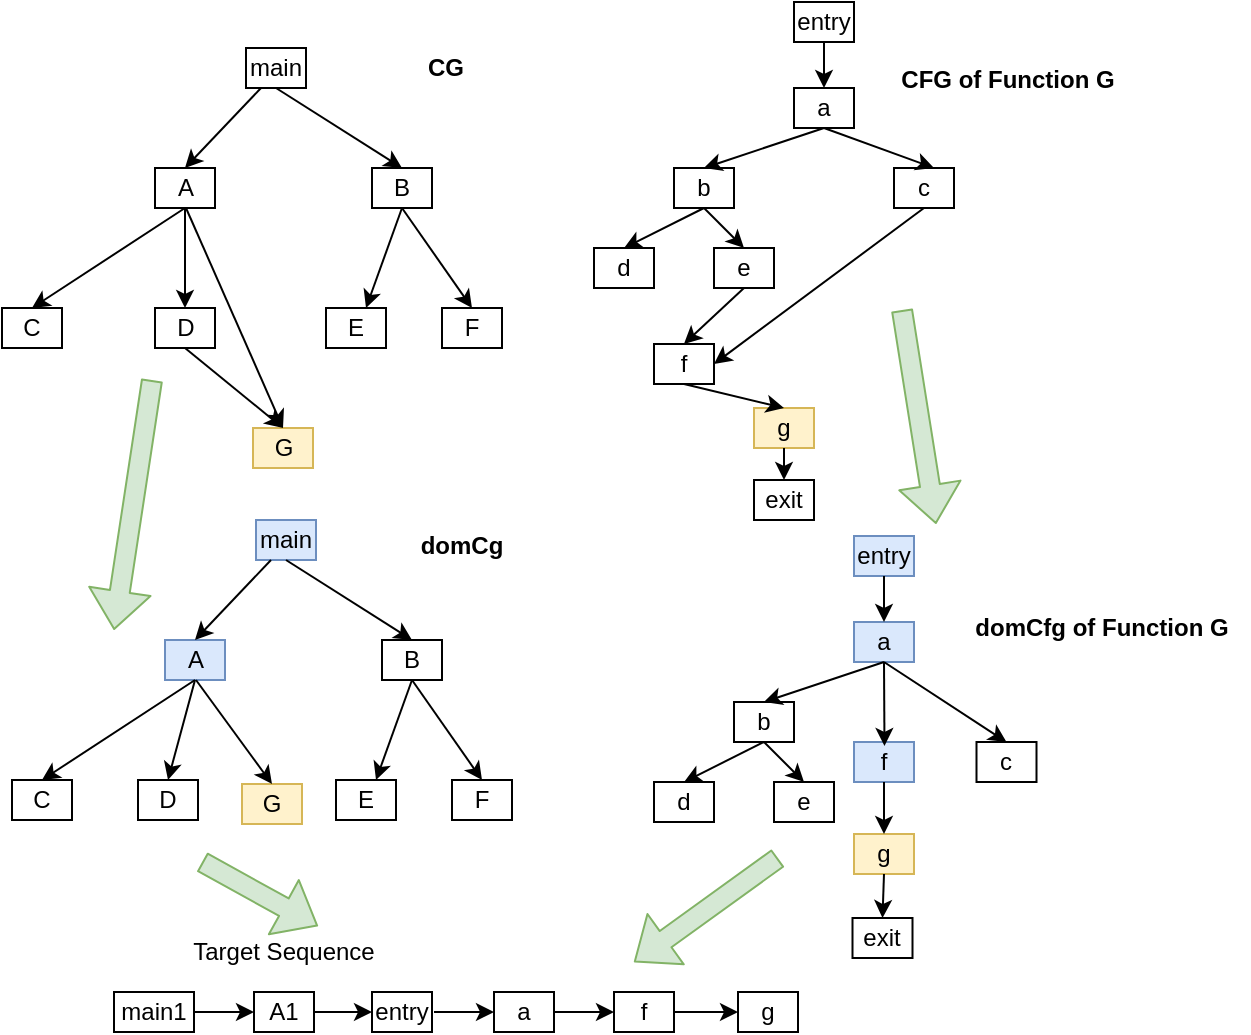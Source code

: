 <mxfile version="14.8.2" type="github">
  <diagram id="c43xZAE3Vjhdf0p7inSZ" name="Page-1">
    <mxGraphModel dx="1038" dy="499" grid="0" gridSize="10" guides="1" tooltips="1" connect="1" arrows="1" fold="1" page="1" pageScale="1" pageWidth="827" pageHeight="1169" math="0" shadow="0">
      <root>
        <mxCell id="0" />
        <mxCell id="1" parent="0" />
        <mxCell id="x4hKiG_jA6550UAF2UbZ-1" value="entry" style="rounded=0;whiteSpace=wrap;html=1;" parent="1" vertex="1">
          <mxGeometry x="520" y="248" width="30" height="20" as="geometry" />
        </mxCell>
        <mxCell id="x4hKiG_jA6550UAF2UbZ-9" value="c" style="rounded=0;whiteSpace=wrap;html=1;" parent="1" vertex="1">
          <mxGeometry x="570" y="331" width="30" height="20" as="geometry" />
        </mxCell>
        <mxCell id="x4hKiG_jA6550UAF2UbZ-10" value="a" style="rounded=0;whiteSpace=wrap;html=1;" parent="1" vertex="1">
          <mxGeometry x="520" y="291" width="30" height="20" as="geometry" />
        </mxCell>
        <mxCell id="x4hKiG_jA6550UAF2UbZ-12" value="b" style="rounded=0;whiteSpace=wrap;html=1;" parent="1" vertex="1">
          <mxGeometry x="460" y="331" width="30" height="20" as="geometry" />
        </mxCell>
        <mxCell id="x4hKiG_jA6550UAF2UbZ-14" value="e" style="rounded=0;whiteSpace=wrap;html=1;" parent="1" vertex="1">
          <mxGeometry x="480" y="371" width="30" height="20" as="geometry" />
        </mxCell>
        <mxCell id="x4hKiG_jA6550UAF2UbZ-15" value="d" style="rounded=0;whiteSpace=wrap;html=1;" parent="1" vertex="1">
          <mxGeometry x="420" y="371" width="30" height="20" as="geometry" />
        </mxCell>
        <mxCell id="x4hKiG_jA6550UAF2UbZ-16" value="f" style="rounded=0;whiteSpace=wrap;html=1;" parent="1" vertex="1">
          <mxGeometry x="450" y="419" width="30" height="20" as="geometry" />
        </mxCell>
        <mxCell id="x4hKiG_jA6550UAF2UbZ-17" value="main1" style="rounded=0;whiteSpace=wrap;html=1;" parent="1" vertex="1">
          <mxGeometry x="180" y="743" width="40" height="20" as="geometry" />
        </mxCell>
        <mxCell id="x4hKiG_jA6550UAF2UbZ-18" value="g" style="rounded=0;whiteSpace=wrap;html=1;fillColor=#fff2cc;strokeColor=#d6b656;" parent="1" vertex="1">
          <mxGeometry x="500" y="451" width="30" height="20" as="geometry" />
        </mxCell>
        <mxCell id="x4hKiG_jA6550UAF2UbZ-20" value="" style="endArrow=classic;html=1;exitX=0.5;exitY=1;exitDx=0;exitDy=0;entryX=1;entryY=0.5;entryDx=0;entryDy=0;" parent="1" source="x4hKiG_jA6550UAF2UbZ-9" target="x4hKiG_jA6550UAF2UbZ-16" edge="1">
          <mxGeometry width="50" height="50" relative="1" as="geometry">
            <mxPoint x="530" y="431" as="sourcePoint" />
            <mxPoint x="580" y="381" as="targetPoint" />
          </mxGeometry>
        </mxCell>
        <mxCell id="x4hKiG_jA6550UAF2UbZ-21" value="" style="endArrow=classic;html=1;exitX=0.5;exitY=1;exitDx=0;exitDy=0;entryX=0.5;entryY=0;entryDx=0;entryDy=0;" parent="1" source="x4hKiG_jA6550UAF2UbZ-1" target="x4hKiG_jA6550UAF2UbZ-10" edge="1">
          <mxGeometry width="50" height="50" relative="1" as="geometry">
            <mxPoint x="770" y="461" as="sourcePoint" />
            <mxPoint x="820" y="411" as="targetPoint" />
          </mxGeometry>
        </mxCell>
        <mxCell id="x4hKiG_jA6550UAF2UbZ-22" value="" style="endArrow=classic;html=1;exitX=0.5;exitY=1;exitDx=0;exitDy=0;entryX=0.5;entryY=0;entryDx=0;entryDy=0;" parent="1" source="x4hKiG_jA6550UAF2UbZ-10" target="x4hKiG_jA6550UAF2UbZ-12" edge="1">
          <mxGeometry width="50" height="50" relative="1" as="geometry">
            <mxPoint x="640" y="461" as="sourcePoint" />
            <mxPoint x="690" y="411" as="targetPoint" />
          </mxGeometry>
        </mxCell>
        <mxCell id="x4hKiG_jA6550UAF2UbZ-23" value="" style="endArrow=classic;html=1;exitX=0.5;exitY=1;exitDx=0;exitDy=0;" parent="1" source="x4hKiG_jA6550UAF2UbZ-10" edge="1">
          <mxGeometry width="50" height="50" relative="1" as="geometry">
            <mxPoint x="610" y="481" as="sourcePoint" />
            <mxPoint x="590" y="331" as="targetPoint" />
          </mxGeometry>
        </mxCell>
        <mxCell id="x4hKiG_jA6550UAF2UbZ-24" value="" style="endArrow=classic;html=1;exitX=0.5;exitY=1;exitDx=0;exitDy=0;entryX=0.5;entryY=0;entryDx=0;entryDy=0;" parent="1" source="x4hKiG_jA6550UAF2UbZ-12" target="x4hKiG_jA6550UAF2UbZ-15" edge="1">
          <mxGeometry width="50" height="50" relative="1" as="geometry">
            <mxPoint x="770" y="461" as="sourcePoint" />
            <mxPoint x="820" y="411" as="targetPoint" />
          </mxGeometry>
        </mxCell>
        <mxCell id="x4hKiG_jA6550UAF2UbZ-25" value="" style="endArrow=classic;html=1;exitX=0.5;exitY=1;exitDx=0;exitDy=0;entryX=0.5;entryY=0;entryDx=0;entryDy=0;" parent="1" source="x4hKiG_jA6550UAF2UbZ-12" target="x4hKiG_jA6550UAF2UbZ-14" edge="1">
          <mxGeometry width="50" height="50" relative="1" as="geometry">
            <mxPoint x="650" y="481" as="sourcePoint" />
            <mxPoint x="700" y="431" as="targetPoint" />
          </mxGeometry>
        </mxCell>
        <mxCell id="x4hKiG_jA6550UAF2UbZ-26" value="" style="endArrow=classic;html=1;exitX=0.5;exitY=1;exitDx=0;exitDy=0;entryX=0.5;entryY=0;entryDx=0;entryDy=0;" parent="1" source="x4hKiG_jA6550UAF2UbZ-14" target="x4hKiG_jA6550UAF2UbZ-16" edge="1">
          <mxGeometry width="50" height="50" relative="1" as="geometry">
            <mxPoint x="580" y="561" as="sourcePoint" />
            <mxPoint x="630" y="511" as="targetPoint" />
          </mxGeometry>
        </mxCell>
        <mxCell id="x4hKiG_jA6550UAF2UbZ-27" value="" style="endArrow=classic;html=1;exitX=0.5;exitY=1;exitDx=0;exitDy=0;entryX=0.5;entryY=0;entryDx=0;entryDy=0;" parent="1" source="x4hKiG_jA6550UAF2UbZ-16" target="x4hKiG_jA6550UAF2UbZ-18" edge="1">
          <mxGeometry width="50" height="50" relative="1" as="geometry">
            <mxPoint x="770" y="461" as="sourcePoint" />
            <mxPoint x="520" y="471" as="targetPoint" />
          </mxGeometry>
        </mxCell>
        <mxCell id="x4hKiG_jA6550UAF2UbZ-29" value="exit" style="rounded=0;whiteSpace=wrap;html=1;" parent="1" vertex="1">
          <mxGeometry x="500" y="487" width="30" height="20" as="geometry" />
        </mxCell>
        <mxCell id="x4hKiG_jA6550UAF2UbZ-30" value="" style="endArrow=classic;html=1;exitX=0.5;exitY=1;exitDx=0;exitDy=0;entryX=0.5;entryY=0;entryDx=0;entryDy=0;" parent="1" source="x4hKiG_jA6550UAF2UbZ-18" target="x4hKiG_jA6550UAF2UbZ-29" edge="1">
          <mxGeometry width="50" height="50" relative="1" as="geometry">
            <mxPoint x="770" y="461" as="sourcePoint" />
            <mxPoint x="820" y="411" as="targetPoint" />
          </mxGeometry>
        </mxCell>
        <mxCell id="x4hKiG_jA6550UAF2UbZ-31" value="main" style="rounded=0;whiteSpace=wrap;html=1;" parent="1" vertex="1">
          <mxGeometry x="246" y="271" width="30" height="20" as="geometry" />
        </mxCell>
        <mxCell id="x4hKiG_jA6550UAF2UbZ-32" value="G" style="rounded=0;whiteSpace=wrap;html=1;fillColor=#fff2cc;strokeColor=#d6b656;" parent="1" vertex="1">
          <mxGeometry x="249.5" y="461" width="30" height="20" as="geometry" />
        </mxCell>
        <mxCell id="x4hKiG_jA6550UAF2UbZ-33" value="A" style="rounded=0;whiteSpace=wrap;html=1;" parent="1" vertex="1">
          <mxGeometry x="200.5" y="331" width="30" height="20" as="geometry" />
        </mxCell>
        <mxCell id="x4hKiG_jA6550UAF2UbZ-35" value="B" style="rounded=0;whiteSpace=wrap;html=1;" parent="1" vertex="1">
          <mxGeometry x="309" y="331" width="30" height="20" as="geometry" />
        </mxCell>
        <mxCell id="x4hKiG_jA6550UAF2UbZ-36" value="D" style="rounded=0;whiteSpace=wrap;html=1;" parent="1" vertex="1">
          <mxGeometry x="200.5" y="401" width="30" height="20" as="geometry" />
        </mxCell>
        <mxCell id="x4hKiG_jA6550UAF2UbZ-37" value="E" style="rounded=0;whiteSpace=wrap;html=1;" parent="1" vertex="1">
          <mxGeometry x="286" y="401" width="30" height="20" as="geometry" />
        </mxCell>
        <mxCell id="x4hKiG_jA6550UAF2UbZ-38" value="C" style="rounded=0;whiteSpace=wrap;html=1;" parent="1" vertex="1">
          <mxGeometry x="124" y="401" width="30" height="20" as="geometry" />
        </mxCell>
        <mxCell id="x4hKiG_jA6550UAF2UbZ-39" value="F" style="rounded=0;whiteSpace=wrap;html=1;" parent="1" vertex="1">
          <mxGeometry x="344" y="401" width="30" height="20" as="geometry" />
        </mxCell>
        <mxCell id="x4hKiG_jA6550UAF2UbZ-43" value="" style="endArrow=classic;html=1;exitX=0.25;exitY=1;exitDx=0;exitDy=0;entryX=0.5;entryY=0;entryDx=0;entryDy=0;" parent="1" source="x4hKiG_jA6550UAF2UbZ-31" edge="1" target="x4hKiG_jA6550UAF2UbZ-33">
          <mxGeometry width="50" height="50" relative="1" as="geometry">
            <mxPoint x="126" y="661" as="sourcePoint" />
            <mxPoint x="206" y="331" as="targetPoint" />
          </mxGeometry>
        </mxCell>
        <mxCell id="x4hKiG_jA6550UAF2UbZ-45" value="" style="endArrow=classic;html=1;exitX=0.5;exitY=1;exitDx=0;exitDy=0;entryX=0.5;entryY=0;entryDx=0;entryDy=0;" parent="1" source="x4hKiG_jA6550UAF2UbZ-31" target="x4hKiG_jA6550UAF2UbZ-35" edge="1">
          <mxGeometry width="50" height="50" relative="1" as="geometry">
            <mxPoint x="246" y="611" as="sourcePoint" />
            <mxPoint x="296" y="561" as="targetPoint" />
          </mxGeometry>
        </mxCell>
        <mxCell id="x4hKiG_jA6550UAF2UbZ-46" value="" style="endArrow=classic;html=1;exitX=0.5;exitY=1;exitDx=0;exitDy=0;entryX=0.5;entryY=0;entryDx=0;entryDy=0;" parent="1" source="x4hKiG_jA6550UAF2UbZ-33" target="x4hKiG_jA6550UAF2UbZ-38" edge="1">
          <mxGeometry width="50" height="50" relative="1" as="geometry">
            <mxPoint x="190.5" y="661" as="sourcePoint" />
            <mxPoint x="143" y="401" as="targetPoint" />
          </mxGeometry>
        </mxCell>
        <mxCell id="x4hKiG_jA6550UAF2UbZ-47" value="" style="endArrow=classic;html=1;entryX=0.5;entryY=0;entryDx=0;entryDy=0;" parent="1" target="x4hKiG_jA6550UAF2UbZ-32" edge="1">
          <mxGeometry width="50" height="50" relative="1" as="geometry">
            <mxPoint x="216" y="351" as="sourcePoint" />
            <mxPoint x="310.5" y="581" as="targetPoint" />
          </mxGeometry>
        </mxCell>
        <mxCell id="x4hKiG_jA6550UAF2UbZ-48" value="" style="endArrow=classic;html=1;exitX=0.5;exitY=1;exitDx=0;exitDy=0;" parent="1" source="x4hKiG_jA6550UAF2UbZ-35" edge="1">
          <mxGeometry width="50" height="50" relative="1" as="geometry">
            <mxPoint x="226" y="501" as="sourcePoint" />
            <mxPoint x="306" y="401" as="targetPoint" />
          </mxGeometry>
        </mxCell>
        <mxCell id="x4hKiG_jA6550UAF2UbZ-51" value="" style="endArrow=classic;html=1;" parent="1" edge="1">
          <mxGeometry width="50" height="50" relative="1" as="geometry">
            <mxPoint x="215.5" y="351" as="sourcePoint" />
            <mxPoint x="215.5" y="401" as="targetPoint" />
          </mxGeometry>
        </mxCell>
        <mxCell id="x4hKiG_jA6550UAF2UbZ-52" value="" style="endArrow=classic;html=1;exitX=0.5;exitY=1;exitDx=0;exitDy=0;entryX=0.5;entryY=0;entryDx=0;entryDy=0;" parent="1" source="x4hKiG_jA6550UAF2UbZ-35" edge="1" target="x4hKiG_jA6550UAF2UbZ-39">
          <mxGeometry width="50" height="50" relative="1" as="geometry">
            <mxPoint x="226" y="501" as="sourcePoint" />
            <mxPoint x="406" y="401" as="targetPoint" />
          </mxGeometry>
        </mxCell>
        <mxCell id="x4hKiG_jA6550UAF2UbZ-54" value="" style="endArrow=classic;html=1;exitX=0.5;exitY=1;exitDx=0;exitDy=0;" parent="1" source="x4hKiG_jA6550UAF2UbZ-36" edge="1">
          <mxGeometry width="50" height="50" relative="1" as="geometry">
            <mxPoint x="249.5" y="541" as="sourcePoint" />
            <mxPoint x="264.5" y="461" as="targetPoint" />
          </mxGeometry>
        </mxCell>
        <mxCell id="x4hKiG_jA6550UAF2UbZ-55" value="A1" style="rounded=0;whiteSpace=wrap;html=1;" parent="1" vertex="1">
          <mxGeometry x="250" y="743" width="30" height="20" as="geometry" />
        </mxCell>
        <mxCell id="x4hKiG_jA6550UAF2UbZ-56" value="entry" style="rounded=0;whiteSpace=wrap;html=1;" parent="1" vertex="1">
          <mxGeometry x="309" y="743" width="30" height="20" as="geometry" />
        </mxCell>
        <mxCell id="x4hKiG_jA6550UAF2UbZ-57" value="a" style="rounded=0;whiteSpace=wrap;html=1;" parent="1" vertex="1">
          <mxGeometry x="370" y="743" width="30" height="20" as="geometry" />
        </mxCell>
        <mxCell id="x4hKiG_jA6550UAF2UbZ-60" value="" style="endArrow=classic;html=1;exitX=1;exitY=0.5;exitDx=0;exitDy=0;entryX=0;entryY=0.5;entryDx=0;entryDy=0;" parent="1" source="x4hKiG_jA6550UAF2UbZ-17" target="x4hKiG_jA6550UAF2UbZ-55" edge="1">
          <mxGeometry width="50" height="50" relative="1" as="geometry">
            <mxPoint x="300" y="703" as="sourcePoint" />
            <mxPoint x="350" y="653" as="targetPoint" />
          </mxGeometry>
        </mxCell>
        <mxCell id="x4hKiG_jA6550UAF2UbZ-61" value="" style="endArrow=classic;html=1;exitX=1;exitY=0.5;exitDx=0;exitDy=0;entryX=0;entryY=0.5;entryDx=0;entryDy=0;" parent="1" source="x4hKiG_jA6550UAF2UbZ-55" target="x4hKiG_jA6550UAF2UbZ-56" edge="1">
          <mxGeometry width="50" height="50" relative="1" as="geometry">
            <mxPoint x="300" y="703" as="sourcePoint" />
            <mxPoint x="350" y="653" as="targetPoint" />
          </mxGeometry>
        </mxCell>
        <mxCell id="x4hKiG_jA6550UAF2UbZ-62" value="" style="endArrow=classic;html=1;entryX=0;entryY=0.5;entryDx=0;entryDy=0;" parent="1" target="x4hKiG_jA6550UAF2UbZ-57" edge="1">
          <mxGeometry width="50" height="50" relative="1" as="geometry">
            <mxPoint x="340" y="753" as="sourcePoint" />
            <mxPoint x="350" y="653" as="targetPoint" />
          </mxGeometry>
        </mxCell>
        <mxCell id="x4hKiG_jA6550UAF2UbZ-63" value="f" style="rounded=0;whiteSpace=wrap;html=1;" parent="1" vertex="1">
          <mxGeometry x="430" y="743" width="30" height="20" as="geometry" />
        </mxCell>
        <mxCell id="x4hKiG_jA6550UAF2UbZ-64" value="" style="endArrow=classic;html=1;exitX=1;exitY=0.5;exitDx=0;exitDy=0;entryX=0;entryY=0.5;entryDx=0;entryDy=0;" parent="1" source="x4hKiG_jA6550UAF2UbZ-57" target="x4hKiG_jA6550UAF2UbZ-63" edge="1">
          <mxGeometry width="50" height="50" relative="1" as="geometry">
            <mxPoint x="300" y="703" as="sourcePoint" />
            <mxPoint x="350" y="653" as="targetPoint" />
          </mxGeometry>
        </mxCell>
        <mxCell id="x4hKiG_jA6550UAF2UbZ-65" value="&lt;b&gt;CFG of&amp;nbsp;&lt;/b&gt;&lt;b&gt;Function G&lt;/b&gt;" style="text;html=1;strokeColor=none;fillColor=none;align=center;verticalAlign=middle;whiteSpace=wrap;rounded=0;" parent="1" vertex="1">
          <mxGeometry x="566.5" y="277" width="120" height="20" as="geometry" />
        </mxCell>
        <mxCell id="x4hKiG_jA6550UAF2UbZ-66" value="&lt;b&gt;CG&lt;/b&gt;" style="text;html=1;strokeColor=none;fillColor=none;align=center;verticalAlign=middle;whiteSpace=wrap;rounded=0;" parent="1" vertex="1">
          <mxGeometry x="326" y="271" width="40" height="20" as="geometry" />
        </mxCell>
        <mxCell id="x4hKiG_jA6550UAF2UbZ-67" value="Target Sequence" style="text;html=1;strokeColor=none;fillColor=none;align=center;verticalAlign=middle;whiteSpace=wrap;rounded=0;" parent="1" vertex="1">
          <mxGeometry x="190" y="713" width="150" height="20" as="geometry" />
        </mxCell>
        <mxCell id="SDPnApyG43Ei_WfPEWda-3" value="main" style="rounded=0;whiteSpace=wrap;html=1;fillColor=#dae8fc;strokeColor=#6c8ebf;" vertex="1" parent="1">
          <mxGeometry x="251" y="507" width="30" height="20" as="geometry" />
        </mxCell>
        <mxCell id="SDPnApyG43Ei_WfPEWda-4" value="G" style="rounded=0;whiteSpace=wrap;html=1;fillColor=#fff2cc;strokeColor=#d6b656;" vertex="1" parent="1">
          <mxGeometry x="244" y="639" width="30" height="20" as="geometry" />
        </mxCell>
        <mxCell id="SDPnApyG43Ei_WfPEWda-5" value="A" style="rounded=0;whiteSpace=wrap;html=1;strokeColor=#6c8ebf;fillColor=#DAE8FC;" vertex="1" parent="1">
          <mxGeometry x="205.5" y="567" width="30" height="20" as="geometry" />
        </mxCell>
        <mxCell id="SDPnApyG43Ei_WfPEWda-6" value="B" style="rounded=0;whiteSpace=wrap;html=1;" vertex="1" parent="1">
          <mxGeometry x="314" y="567" width="30" height="20" as="geometry" />
        </mxCell>
        <mxCell id="SDPnApyG43Ei_WfPEWda-7" value="D" style="rounded=0;whiteSpace=wrap;html=1;" vertex="1" parent="1">
          <mxGeometry x="192" y="637" width="30" height="20" as="geometry" />
        </mxCell>
        <mxCell id="SDPnApyG43Ei_WfPEWda-8" value="E" style="rounded=0;whiteSpace=wrap;html=1;" vertex="1" parent="1">
          <mxGeometry x="291" y="637" width="30" height="20" as="geometry" />
        </mxCell>
        <mxCell id="SDPnApyG43Ei_WfPEWda-9" value="C" style="rounded=0;whiteSpace=wrap;html=1;" vertex="1" parent="1">
          <mxGeometry x="129" y="637" width="30" height="20" as="geometry" />
        </mxCell>
        <mxCell id="SDPnApyG43Ei_WfPEWda-10" value="F" style="rounded=0;whiteSpace=wrap;html=1;" vertex="1" parent="1">
          <mxGeometry x="349" y="637" width="30" height="20" as="geometry" />
        </mxCell>
        <mxCell id="SDPnApyG43Ei_WfPEWda-11" value="" style="endArrow=classic;html=1;exitX=0.25;exitY=1;exitDx=0;exitDy=0;entryX=0.5;entryY=0;entryDx=0;entryDy=0;" edge="1" parent="1" source="SDPnApyG43Ei_WfPEWda-3" target="SDPnApyG43Ei_WfPEWda-5">
          <mxGeometry width="50" height="50" relative="1" as="geometry">
            <mxPoint x="131" y="897" as="sourcePoint" />
            <mxPoint x="211" y="567" as="targetPoint" />
          </mxGeometry>
        </mxCell>
        <mxCell id="SDPnApyG43Ei_WfPEWda-12" value="" style="endArrow=classic;html=1;exitX=0.5;exitY=1;exitDx=0;exitDy=0;entryX=0.5;entryY=0;entryDx=0;entryDy=0;" edge="1" parent="1" source="SDPnApyG43Ei_WfPEWda-3" target="SDPnApyG43Ei_WfPEWda-6">
          <mxGeometry width="50" height="50" relative="1" as="geometry">
            <mxPoint x="251" y="847" as="sourcePoint" />
            <mxPoint x="301" y="797" as="targetPoint" />
          </mxGeometry>
        </mxCell>
        <mxCell id="SDPnApyG43Ei_WfPEWda-13" value="" style="endArrow=classic;html=1;exitX=0.5;exitY=1;exitDx=0;exitDy=0;entryX=0.5;entryY=0;entryDx=0;entryDy=0;" edge="1" parent="1" source="SDPnApyG43Ei_WfPEWda-5" target="SDPnApyG43Ei_WfPEWda-9">
          <mxGeometry width="50" height="50" relative="1" as="geometry">
            <mxPoint x="195.5" y="897" as="sourcePoint" />
            <mxPoint x="148" y="637" as="targetPoint" />
          </mxGeometry>
        </mxCell>
        <mxCell id="SDPnApyG43Ei_WfPEWda-14" value="" style="endArrow=classic;html=1;entryX=0.5;entryY=0;entryDx=0;entryDy=0;" edge="1" parent="1" target="SDPnApyG43Ei_WfPEWda-4">
          <mxGeometry width="50" height="50" relative="1" as="geometry">
            <mxPoint x="221" y="587" as="sourcePoint" />
            <mxPoint x="315.5" y="817" as="targetPoint" />
          </mxGeometry>
        </mxCell>
        <mxCell id="SDPnApyG43Ei_WfPEWda-15" value="" style="endArrow=classic;html=1;exitX=0.5;exitY=1;exitDx=0;exitDy=0;" edge="1" parent="1" source="SDPnApyG43Ei_WfPEWda-6">
          <mxGeometry width="50" height="50" relative="1" as="geometry">
            <mxPoint x="231" y="737" as="sourcePoint" />
            <mxPoint x="311" y="637" as="targetPoint" />
          </mxGeometry>
        </mxCell>
        <mxCell id="SDPnApyG43Ei_WfPEWda-16" value="" style="endArrow=classic;html=1;entryX=0.5;entryY=0;entryDx=0;entryDy=0;" edge="1" parent="1" target="SDPnApyG43Ei_WfPEWda-7">
          <mxGeometry width="50" height="50" relative="1" as="geometry">
            <mxPoint x="220.5" y="587" as="sourcePoint" />
            <mxPoint x="220.5" y="637" as="targetPoint" />
          </mxGeometry>
        </mxCell>
        <mxCell id="SDPnApyG43Ei_WfPEWda-17" value="" style="endArrow=classic;html=1;exitX=0.5;exitY=1;exitDx=0;exitDy=0;entryX=0.5;entryY=0;entryDx=0;entryDy=0;" edge="1" parent="1" source="SDPnApyG43Ei_WfPEWda-6" target="SDPnApyG43Ei_WfPEWda-10">
          <mxGeometry width="50" height="50" relative="1" as="geometry">
            <mxPoint x="231" y="737" as="sourcePoint" />
            <mxPoint x="411" y="637" as="targetPoint" />
          </mxGeometry>
        </mxCell>
        <mxCell id="SDPnApyG43Ei_WfPEWda-19" value="&lt;b&gt;domCg&lt;/b&gt;" style="text;html=1;strokeColor=none;fillColor=none;align=center;verticalAlign=middle;whiteSpace=wrap;rounded=0;" vertex="1" parent="1">
          <mxGeometry x="331" y="507" width="46" height="25" as="geometry" />
        </mxCell>
        <mxCell id="SDPnApyG43Ei_WfPEWda-21" value="entry" style="rounded=0;whiteSpace=wrap;html=1;fillColor=#dae8fc;strokeColor=#6c8ebf;" vertex="1" parent="1">
          <mxGeometry x="550" y="515" width="30" height="20" as="geometry" />
        </mxCell>
        <mxCell id="SDPnApyG43Ei_WfPEWda-22" value="c" style="rounded=0;whiteSpace=wrap;html=1;" vertex="1" parent="1">
          <mxGeometry x="611.25" y="618" width="30" height="20" as="geometry" />
        </mxCell>
        <mxCell id="SDPnApyG43Ei_WfPEWda-23" value="a" style="rounded=0;whiteSpace=wrap;html=1;fillColor=#dae8fc;strokeColor=#6c8ebf;" vertex="1" parent="1">
          <mxGeometry x="550" y="558" width="30" height="20" as="geometry" />
        </mxCell>
        <mxCell id="SDPnApyG43Ei_WfPEWda-24" value="b" style="rounded=0;whiteSpace=wrap;html=1;" vertex="1" parent="1">
          <mxGeometry x="490" y="598" width="30" height="20" as="geometry" />
        </mxCell>
        <mxCell id="SDPnApyG43Ei_WfPEWda-25" value="e" style="rounded=0;whiteSpace=wrap;html=1;" vertex="1" parent="1">
          <mxGeometry x="510" y="638" width="30" height="20" as="geometry" />
        </mxCell>
        <mxCell id="SDPnApyG43Ei_WfPEWda-26" value="d" style="rounded=0;whiteSpace=wrap;html=1;" vertex="1" parent="1">
          <mxGeometry x="450" y="638" width="30" height="20" as="geometry" />
        </mxCell>
        <mxCell id="SDPnApyG43Ei_WfPEWda-27" value="f" style="rounded=0;whiteSpace=wrap;html=1;fillColor=#dae8fc;strokeColor=#6c8ebf;" vertex="1" parent="1">
          <mxGeometry x="550" y="618" width="30" height="20" as="geometry" />
        </mxCell>
        <mxCell id="SDPnApyG43Ei_WfPEWda-28" value="g" style="rounded=0;whiteSpace=wrap;html=1;fillColor=#fff2cc;strokeColor=#d6b656;" vertex="1" parent="1">
          <mxGeometry x="550" y="664" width="30" height="20" as="geometry" />
        </mxCell>
        <mxCell id="SDPnApyG43Ei_WfPEWda-30" value="" style="endArrow=classic;html=1;exitX=0.5;exitY=1;exitDx=0;exitDy=0;entryX=0.5;entryY=0;entryDx=0;entryDy=0;" edge="1" parent="1" source="SDPnApyG43Ei_WfPEWda-21" target="SDPnApyG43Ei_WfPEWda-23">
          <mxGeometry width="50" height="50" relative="1" as="geometry">
            <mxPoint x="800" y="728" as="sourcePoint" />
            <mxPoint x="850" y="678" as="targetPoint" />
          </mxGeometry>
        </mxCell>
        <mxCell id="SDPnApyG43Ei_WfPEWda-31" value="" style="endArrow=classic;html=1;exitX=0.5;exitY=1;exitDx=0;exitDy=0;entryX=0.5;entryY=0;entryDx=0;entryDy=0;" edge="1" parent="1" source="SDPnApyG43Ei_WfPEWda-23" target="SDPnApyG43Ei_WfPEWda-24">
          <mxGeometry width="50" height="50" relative="1" as="geometry">
            <mxPoint x="670" y="728" as="sourcePoint" />
            <mxPoint x="720" y="678" as="targetPoint" />
          </mxGeometry>
        </mxCell>
        <mxCell id="SDPnApyG43Ei_WfPEWda-32" value="" style="endArrow=classic;html=1;exitX=0.5;exitY=1;exitDx=0;exitDy=0;entryX=0.5;entryY=0;entryDx=0;entryDy=0;" edge="1" parent="1" source="SDPnApyG43Ei_WfPEWda-23" target="SDPnApyG43Ei_WfPEWda-22">
          <mxGeometry width="50" height="50" relative="1" as="geometry">
            <mxPoint x="640" y="748" as="sourcePoint" />
            <mxPoint x="620" y="598" as="targetPoint" />
          </mxGeometry>
        </mxCell>
        <mxCell id="SDPnApyG43Ei_WfPEWda-33" value="" style="endArrow=classic;html=1;exitX=0.5;exitY=1;exitDx=0;exitDy=0;entryX=0.5;entryY=0;entryDx=0;entryDy=0;" edge="1" parent="1" source="SDPnApyG43Ei_WfPEWda-24" target="SDPnApyG43Ei_WfPEWda-26">
          <mxGeometry width="50" height="50" relative="1" as="geometry">
            <mxPoint x="800" y="728" as="sourcePoint" />
            <mxPoint x="850" y="678" as="targetPoint" />
          </mxGeometry>
        </mxCell>
        <mxCell id="SDPnApyG43Ei_WfPEWda-34" value="" style="endArrow=classic;html=1;exitX=0.5;exitY=1;exitDx=0;exitDy=0;entryX=0.5;entryY=0;entryDx=0;entryDy=0;" edge="1" parent="1" source="SDPnApyG43Ei_WfPEWda-24" target="SDPnApyG43Ei_WfPEWda-25">
          <mxGeometry width="50" height="50" relative="1" as="geometry">
            <mxPoint x="680" y="748" as="sourcePoint" />
            <mxPoint x="730" y="698" as="targetPoint" />
          </mxGeometry>
        </mxCell>
        <mxCell id="SDPnApyG43Ei_WfPEWda-36" value="" style="endArrow=classic;html=1;exitX=0.5;exitY=1;exitDx=0;exitDy=0;entryX=0.5;entryY=0;entryDx=0;entryDy=0;" edge="1" parent="1" source="SDPnApyG43Ei_WfPEWda-27" target="SDPnApyG43Ei_WfPEWda-28">
          <mxGeometry width="50" height="50" relative="1" as="geometry">
            <mxPoint x="799.25" y="708" as="sourcePoint" />
            <mxPoint x="549.25" y="718" as="targetPoint" />
          </mxGeometry>
        </mxCell>
        <mxCell id="SDPnApyG43Ei_WfPEWda-37" value="exit" style="rounded=0;whiteSpace=wrap;html=1;" vertex="1" parent="1">
          <mxGeometry x="549.25" y="706" width="30" height="20" as="geometry" />
        </mxCell>
        <mxCell id="SDPnApyG43Ei_WfPEWda-38" value="" style="endArrow=classic;html=1;exitX=0.5;exitY=1;exitDx=0;exitDy=0;entryX=0.5;entryY=0;entryDx=0;entryDy=0;" edge="1" parent="1" source="SDPnApyG43Ei_WfPEWda-28" target="SDPnApyG43Ei_WfPEWda-37">
          <mxGeometry width="50" height="50" relative="1" as="geometry">
            <mxPoint x="799.25" y="708" as="sourcePoint" />
            <mxPoint x="849.25" y="658" as="targetPoint" />
          </mxGeometry>
        </mxCell>
        <mxCell id="SDPnApyG43Ei_WfPEWda-39" value="&lt;b&gt;domCfg of&amp;nbsp;&lt;/b&gt;&lt;b&gt;Function G&lt;/b&gt;" style="text;html=1;strokeColor=none;fillColor=none;align=center;verticalAlign=middle;whiteSpace=wrap;rounded=0;" vertex="1" parent="1">
          <mxGeometry x="600" y="550" width="147.5" height="22" as="geometry" />
        </mxCell>
        <mxCell id="SDPnApyG43Ei_WfPEWda-42" value="" style="endArrow=classic;html=1;exitX=0.5;exitY=1;exitDx=0;exitDy=0;" edge="1" parent="1" source="SDPnApyG43Ei_WfPEWda-23">
          <mxGeometry width="50" height="50" relative="1" as="geometry">
            <mxPoint x="810.25" y="762" as="sourcePoint" />
            <mxPoint x="565.25" y="620" as="targetPoint" />
          </mxGeometry>
        </mxCell>
        <mxCell id="SDPnApyG43Ei_WfPEWda-45" value="g" style="rounded=0;whiteSpace=wrap;html=1;" vertex="1" parent="1">
          <mxGeometry x="492" y="743" width="30" height="20" as="geometry" />
        </mxCell>
        <mxCell id="SDPnApyG43Ei_WfPEWda-46" value="" style="endArrow=classic;html=1;entryX=0;entryY=0.5;entryDx=0;entryDy=0;" edge="1" parent="1" target="SDPnApyG43Ei_WfPEWda-45" source="x4hKiG_jA6550UAF2UbZ-63">
          <mxGeometry width="50" height="50" relative="1" as="geometry">
            <mxPoint x="462" y="753" as="sourcePoint" />
            <mxPoint x="412" y="653" as="targetPoint" />
          </mxGeometry>
        </mxCell>
        <mxCell id="SDPnApyG43Ei_WfPEWda-47" value="" style="shape=flexArrow;endArrow=classic;html=1;fillColor=#d5e8d4;strokeColor=#82b366;" edge="1" parent="1">
          <mxGeometry width="50" height="50" relative="1" as="geometry">
            <mxPoint x="199" y="437" as="sourcePoint" />
            <mxPoint x="180" y="562" as="targetPoint" />
          </mxGeometry>
        </mxCell>
        <mxCell id="SDPnApyG43Ei_WfPEWda-48" value="" style="shape=flexArrow;endArrow=classic;html=1;fillColor=#d5e8d4;strokeColor=#82b366;" edge="1" parent="1">
          <mxGeometry width="50" height="50" relative="1" as="geometry">
            <mxPoint x="574" y="402" as="sourcePoint" />
            <mxPoint x="591" y="509" as="targetPoint" />
          </mxGeometry>
        </mxCell>
        <mxCell id="SDPnApyG43Ei_WfPEWda-49" value="" style="shape=flexArrow;endArrow=classic;html=1;fillColor=#d5e8d4;strokeColor=#82b366;" edge="1" parent="1">
          <mxGeometry width="50" height="50" relative="1" as="geometry">
            <mxPoint x="224" y="678" as="sourcePoint" />
            <mxPoint x="282" y="710" as="targetPoint" />
          </mxGeometry>
        </mxCell>
        <mxCell id="SDPnApyG43Ei_WfPEWda-50" value="" style="shape=flexArrow;endArrow=classic;html=1;fillColor=#d5e8d4;strokeColor=#82b366;" edge="1" parent="1">
          <mxGeometry width="50" height="50" relative="1" as="geometry">
            <mxPoint x="512" y="676" as="sourcePoint" />
            <mxPoint x="440" y="728" as="targetPoint" />
          </mxGeometry>
        </mxCell>
      </root>
    </mxGraphModel>
  </diagram>
</mxfile>
